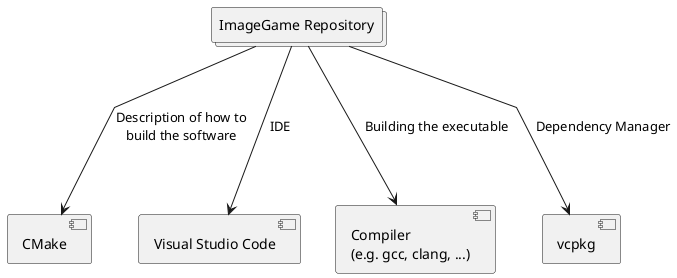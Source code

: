 @startuml
skinparam linetype polyline

collections "ImageGame Repository" as ImageGame

component CMake
component "Visual Studio Code" as code
component "Compiler\n(e.g. gcc, clang, ...)" as Compiler
component vcpkg

ImageGame ---> CMake : "Description of how to\nbuild the software"
ImageGame ---> code : IDE
ImageGame ---> Compiler : Building the executable
ImageGame ---> vcpkg: Dependency Manager

@enduml